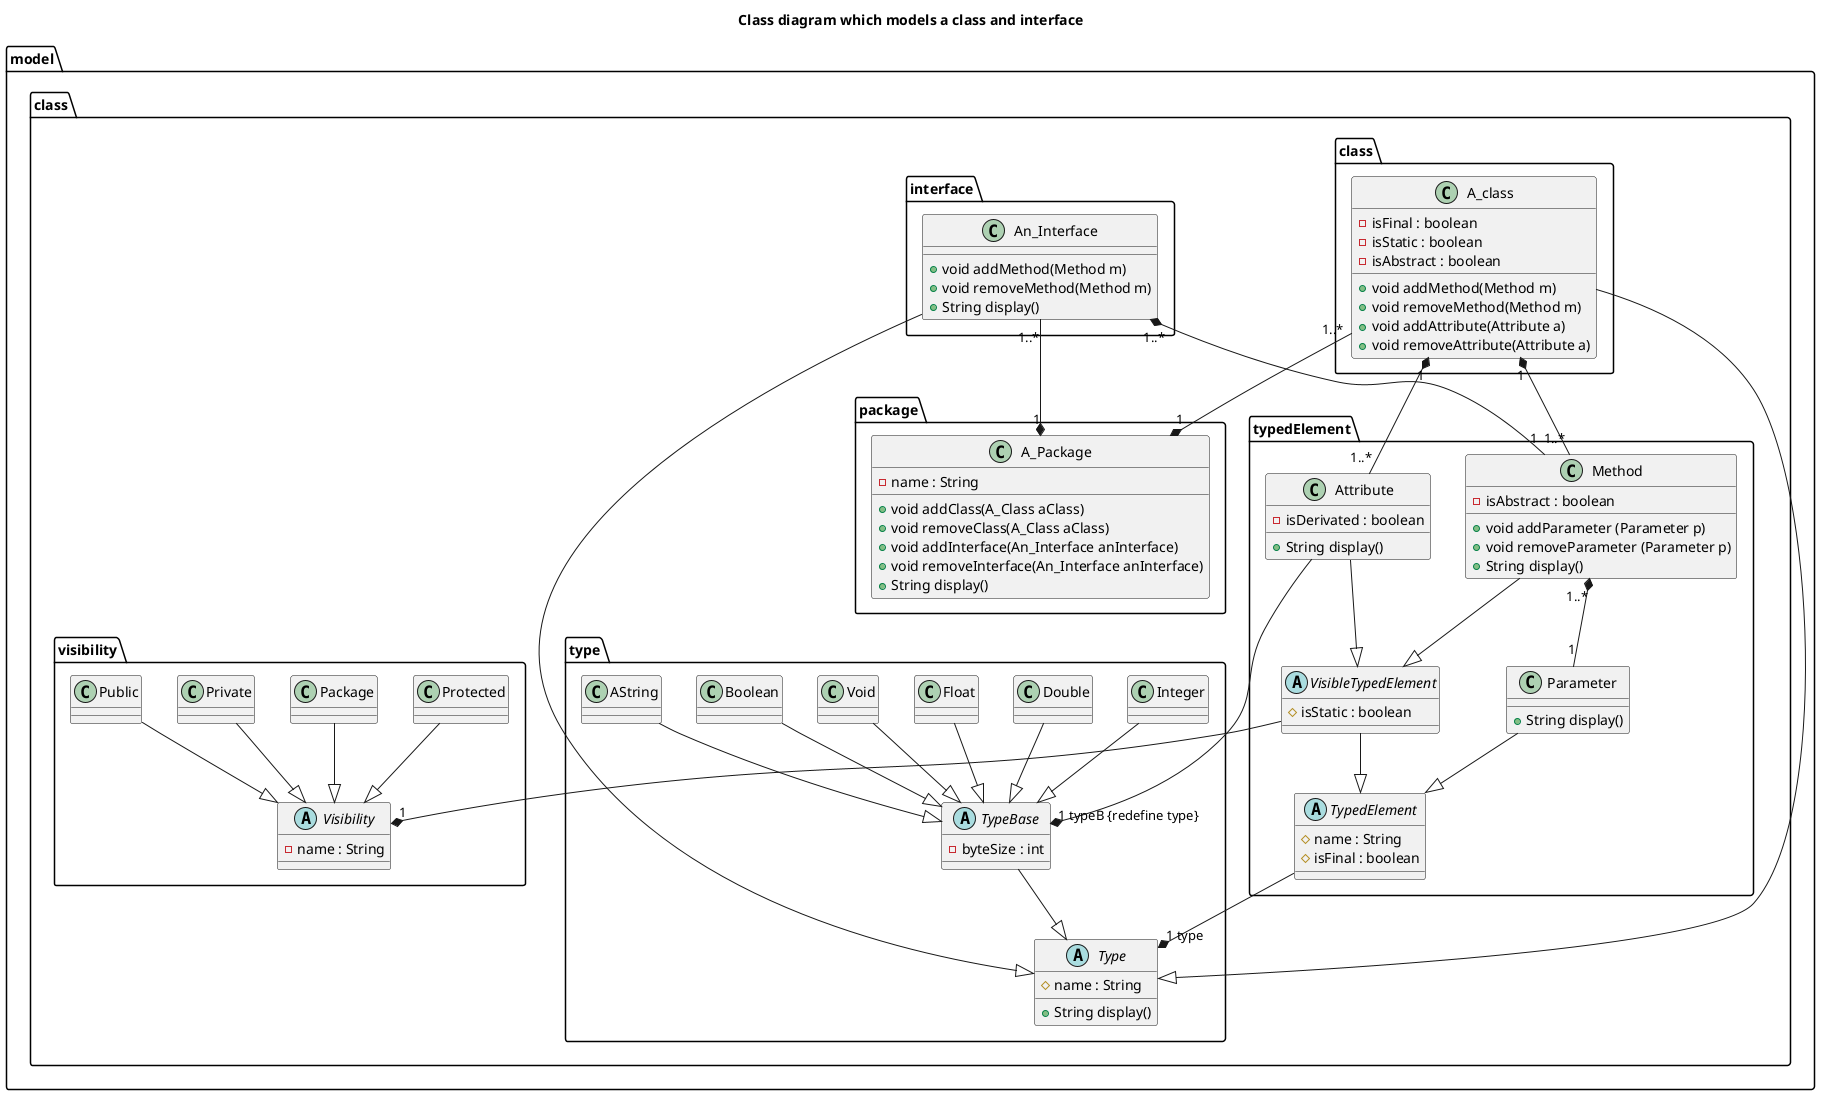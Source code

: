 @startuml

title Class diagram which models a class and interface



package model.class <<folder>> {

	package model.class.package <<folder>> {
		class A_Package {
		 - name : String

		 '+ A_Package(String name)
		 + void addClass(A_Class aClass)
		 + void removeClass(A_Class aClass)
		 + void addInterface(An_Interface anInterface)
		 + void removeInterface(An_Interface anInterface)
		 + String display()
		}
	}

	package model.class.class <<folder>> {

		 class A_class {
		  - isFinal : boolean
		  - isStatic : boolean
		  - isAbstract : boolean

		  '+ A_Class(String name, boolean isFinal, boolean isStatic, boolean isAbstract, A_Package apackage)
		  '+ A_Class()
		  + void addMethod(Method m)
		  + void removeMethod(Method m)
		  + void addAttribute(Attribute a)
		  + void removeAttribute(Attribute a)
		}
	}

	package model.class.interface <<folder>> {
		class An_Interface {

		'+ An_Interface(String name, A_Package a_Package)
		+ void addMethod(Method m)
		+ void removeMethod(Method m)
		+ String display()
		}
	}


	package model.class.typedElement <<folder>> {

		class Attribute {
			- isDerivated : boolean

			'+ Attribute(String name, boolean isFinal, Type type, boolean isStatic, boolean isDerivated,  Type belongtoType, Visibility visibility)
			'+ Attribute(String name, boolean isFinal, Type type, boolean isStatic, boolean isDerivated, Visibility visibility)
			+ String display()
		}

		class Method {
			- isAbstract : boolean

			'+ Method(Visibility v, Type typeReturn, String name,boolean isFinal, boolean isAbstract, Type belongtoType)
			'+ Method(Visibility v, Type typeReturn, String name,boolean isFinal, boolean isAbstract)
			'+ Method(String name)
			+ void addParameter (Parameter p)
			+ void removeParameter (Parameter p)
			+ String display()
		}

		class Parameter {
			'+ Parameter(String name, boolean isFinal, Type type, Method method)
			+ String display()
		}

		abstract class TypedElement{
			# name : String
			# isFinal : boolean

			'+ TypedElement(String name, boolean isFinal, Type type)
		}

		abstract class VisibleTypedElement {
			# isStatic : boolean

			'+ VisibleTypedElement(String name, boolean isFinal, Type type, boolean isStatic, Visibility visibility)
		}
	}



	package model.class.type <<folder>> {
		abstract class Type{
			# name : String

			' Type (String name)
			+ String display()
		}

		abstract class TypeBase{
		 	- byteSize : int
		 	'+ TypeBase(String name, int byteSize)
		}

		class Integer {
			'+ Integer()
		}

		class Double {
			'+ Double()
		}

		class Float {
			'+ IntFloateger()
		}

		class Void {
			'+ Void()
		}

		class Boolean {
			'+ Boolean()
		}

		class AString {
			'+ AString()
		}
	}

	Boolean --|> TypeBase
	Float --|> TypeBase
	Double --|> TypeBase
	Integer --|> TypeBase
	Void --|> TypeBase
	AString --|> TypeBase

	TypeBase --|> Type

	TypedElement  " " --* "1 type" Type
	Attribute  " " --* "1 typeB {redefine type}" TypeBase


	package model.class.visibility <<folder>> {

		abstract class Visibility{
			- name : String

			'+ Visibility(String name)
		}

		class Private {
			'+ Private()
		}

		class Public {
			'+ Public()
		}

		class Protected {
			'+ Protected()
		}

		class Package {
			'+ Package()
		}
	}

	Private --|> Visibility
	Public --|> Visibility
	Protected --|> Visibility
	Package --|> Visibility

	VisibleTypedElement --|> TypedElement
	Parameter --|> TypedElement

	Method --|> VisibleTypedElement
	Attribute --|> VisibleTypedElement
	VisibleTypedElement " " --* "1" Visibility


	A_class --|> Type
	A_class "1..*" --* "1" A_Package
	An_Interface "1..*" --* "1" A_Package
	A_class "1" *-- "1..*" Attribute
	A_class "1" *-- "1..*" Method

	An_Interface "1..*" *-- "1" Method

	Method "1..*" *-- "1" Parameter

	An_Interface --|> Type

}






@enduml